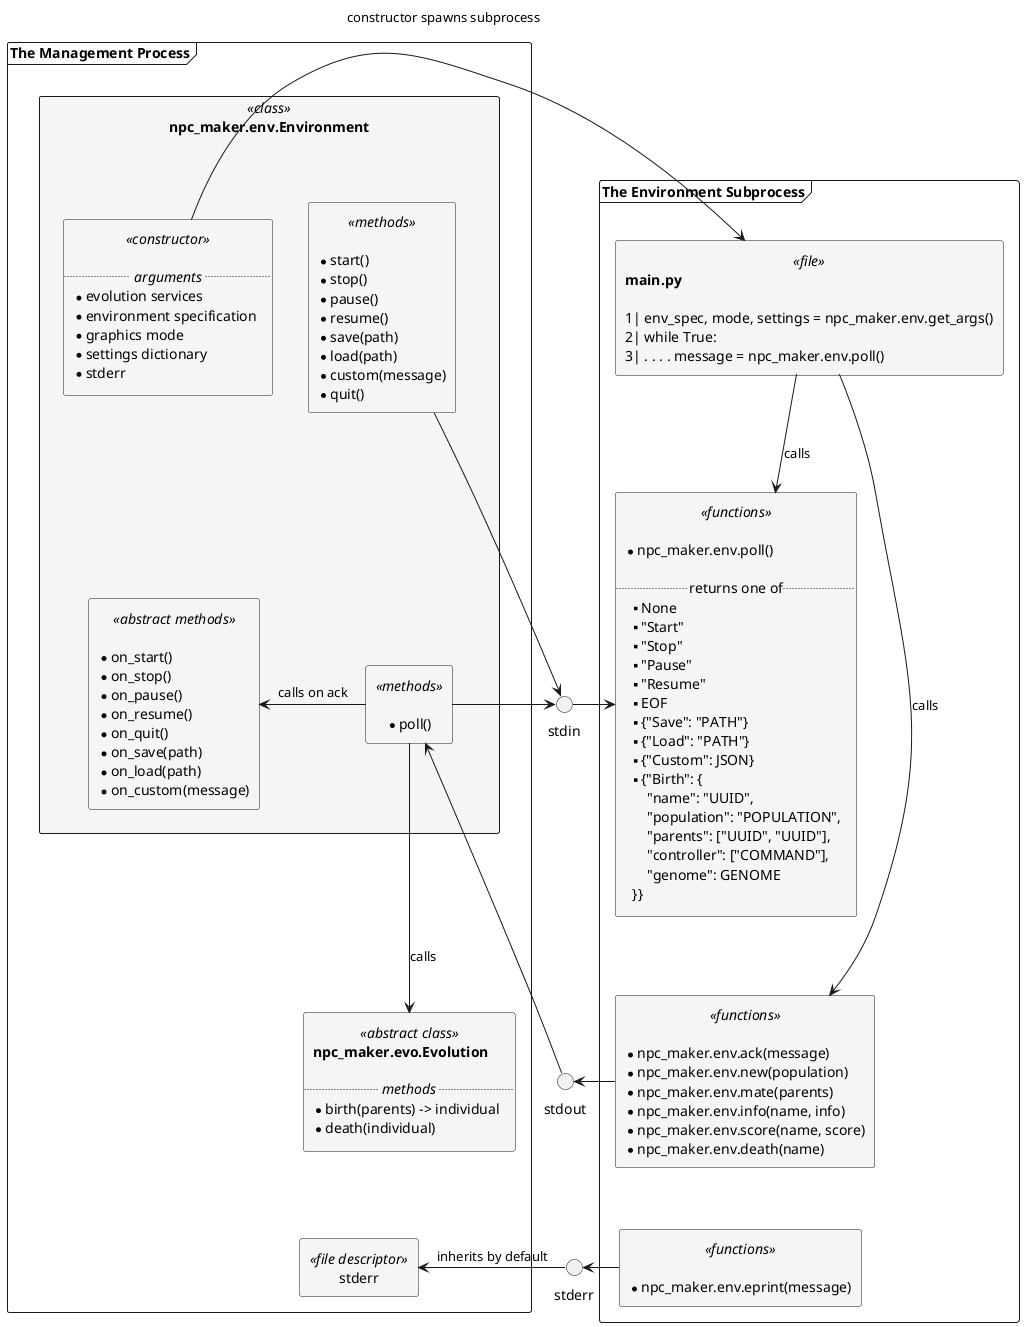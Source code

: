 @startuml
set separator none
skinparam componentStyle rectangle
skinparam component {
  BackgroundColor WhiteSmoke
  ' BackgroundColor<<class>> lightblue
  ' BackgroundColor<<abstract class>> lightblue
  ' BackgroundColor<<functions>> lightgreen
  ' BackgroundColor<<methods>> lightgreen
}

frame "The Management Process" as mgmt_proc {

  component "npc_maker.env.Environment" <<class>> {

    component instance_init <<constructor>> [
      
      .. // arguments // ..
      * evolution services
      * environment specification
      * graphics mode
      * settings dictionary
      * stderr
    ]

    component instance_commands <<methods>> [
      
      * start()
      * stop()
      * pause()
      * resume()
      * save(path)
      * load(path)
      * custom(message)
      * quit()
    ]
    
    component instance_poll <<methods>> [
      
      * poll()
    ]

    component instance_hooks <<abstract methods>> [
      
      * on_start()
      * on_stop()
      * on_pause()
      * on_resume()
      * on_quit()
      * on_save(path)
      * on_load(path)
      * on_custom(message)
    ]

    instance_init -[hidden] instance_commands
    instance_commands -[hidden]- instance_poll
    instance_hooks -[hidden] instance_poll
  }

  component evo <<abstract class>> [
    **npc_maker.evo.Evolution**
    
    .. // methods // ..
    * birth(parents) -> individual
    * death(individual)
  ]

  component mgmt_stderr <<file descriptor>> [
    stderr
  ]

  instance_poll -l> instance_hooks : calls on ack
  instance_poll --> evo : calls

  "npc_maker.env.Environment" -[hidden]- evo
  evo -[hidden]- mgmt_stderr
}

together {
  () stdin
  () stdout
  () stderr
  stdin -[hidden]- stdout
  stdout -[hidden]- stderr
}

frame "The Environment Subprocess" as env_proc {

  component main <<file>> [
    **main.py**
    
    1| env_spec, mode, settings = npc_maker.env.get_args()
    2| while True:
    3| . . . . message = npc_maker.env.poll()
  ]

  component env_poll <<functions>> [
    
    * npc_maker.env.poll()
    
    .. returns one of ..
    ** None
    ** "Start"
    ** "Stop"
    ** "Pause"
    ** "Resume"
    ** EOF
    ** {"Save": "PATH"}
    ** {"Load": "PATH"}
    ** {"Custom": JSON}
    ** {"Birth": {
          "name": "UUID",
          "population": "POPULATION",
          "parents": ["UUID", "UUID"],
          "controller": ["COMMAND"],
          "genome": GENOME
      }}
  ]

  component env_api <<functions>> [
    
    * npc_maker.env.ack(message)
    * npc_maker.env.new(population)
    * npc_maker.env.mate(parents)
    * npc_maker.env.info(name, info)
    * npc_maker.env.score(name, score)
    * npc_maker.env.death(name)
  ]

  component eprint <<functions>> [
    
    * npc_maker.env.eprint(message)
  ]

  main      --> env_poll : calls
  main      --> env_api : calls

  env_poll -[hidden]- env_api
  env_api -[hidden]- eprint
}

' Connections between the two processes
instance_init       -r> main : constructor spawns subprocess
instance_commands   -r> stdin
instance_poll       -r> stdin
stdin     -r> env_poll
env_api   -l> stdout
stdout    -l> instance_poll
eprint    -l> stderr
stderr    -l> mgmt_stderr : inherits by default

@enduml
